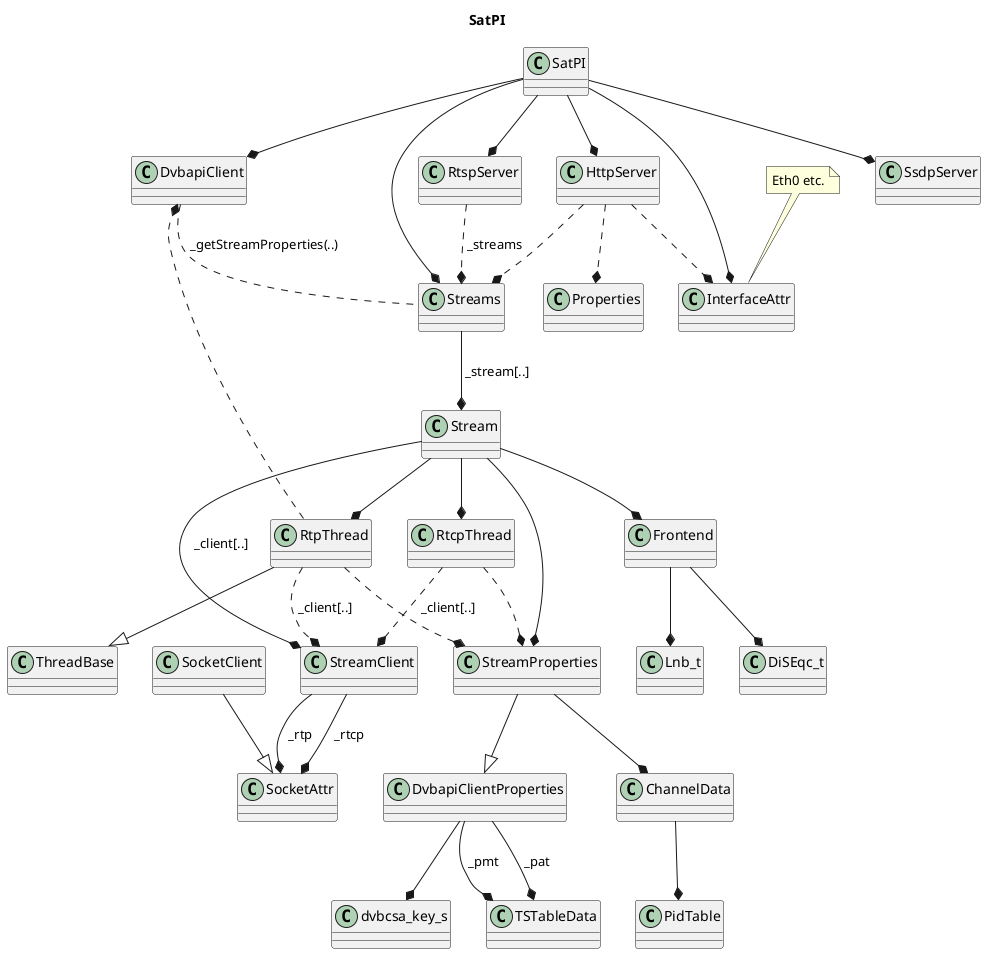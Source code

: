 @startuml

hide footbox

title SatPI

SatPI --* DvbapiClient
SatPI --* Streams
SatPI --* RtspServer
SatPI --* HttpServer
SatPI --* SsdpServer
SatPI --* InterfaceAttr

note top of InterfaceAttr : Eth0 etc.

Stream --* StreamClient : " _client[..] "
Stream --* StreamProperties
Stream --* Frontend
Stream --* RtpThread
Stream --* RtcpThread

Streams --* Stream : " _stream[..] "

StreamClient --* SocketAttr : " _rtp "
StreamClient --* SocketAttr : " _rtcp "

SocketClient --|> SocketAttr

DvbapiClientProperties --* dvbcsa_key_s
DvbapiClientProperties --* TSTableData : " _pat "
DvbapiClientProperties --* TSTableData : " _pmt "

StreamProperties --* ChannelData
StreamProperties --|> DvbapiClientProperties

DvbapiClient  .  Streams : " _getStreamProperties(..)"

Frontend --* Lnb_t
Frontend --* DiSEqc_t

ChannelData --* PidTable

RtpThread --|> ThreadBase
RtpThread ..* StreamProperties
RtpThread ..* StreamClient : " _client[..] "
RtpThread ..* DvbapiClient

RtspServer ..* Streams : " _streams "

RtcpThread ..* StreamProperties
RtcpThread ..* StreamClient : " _client[..] "

HttpServer ..* Streams
HttpServer ..* Properties
HttpServer ..* InterfaceAttr

@enduml